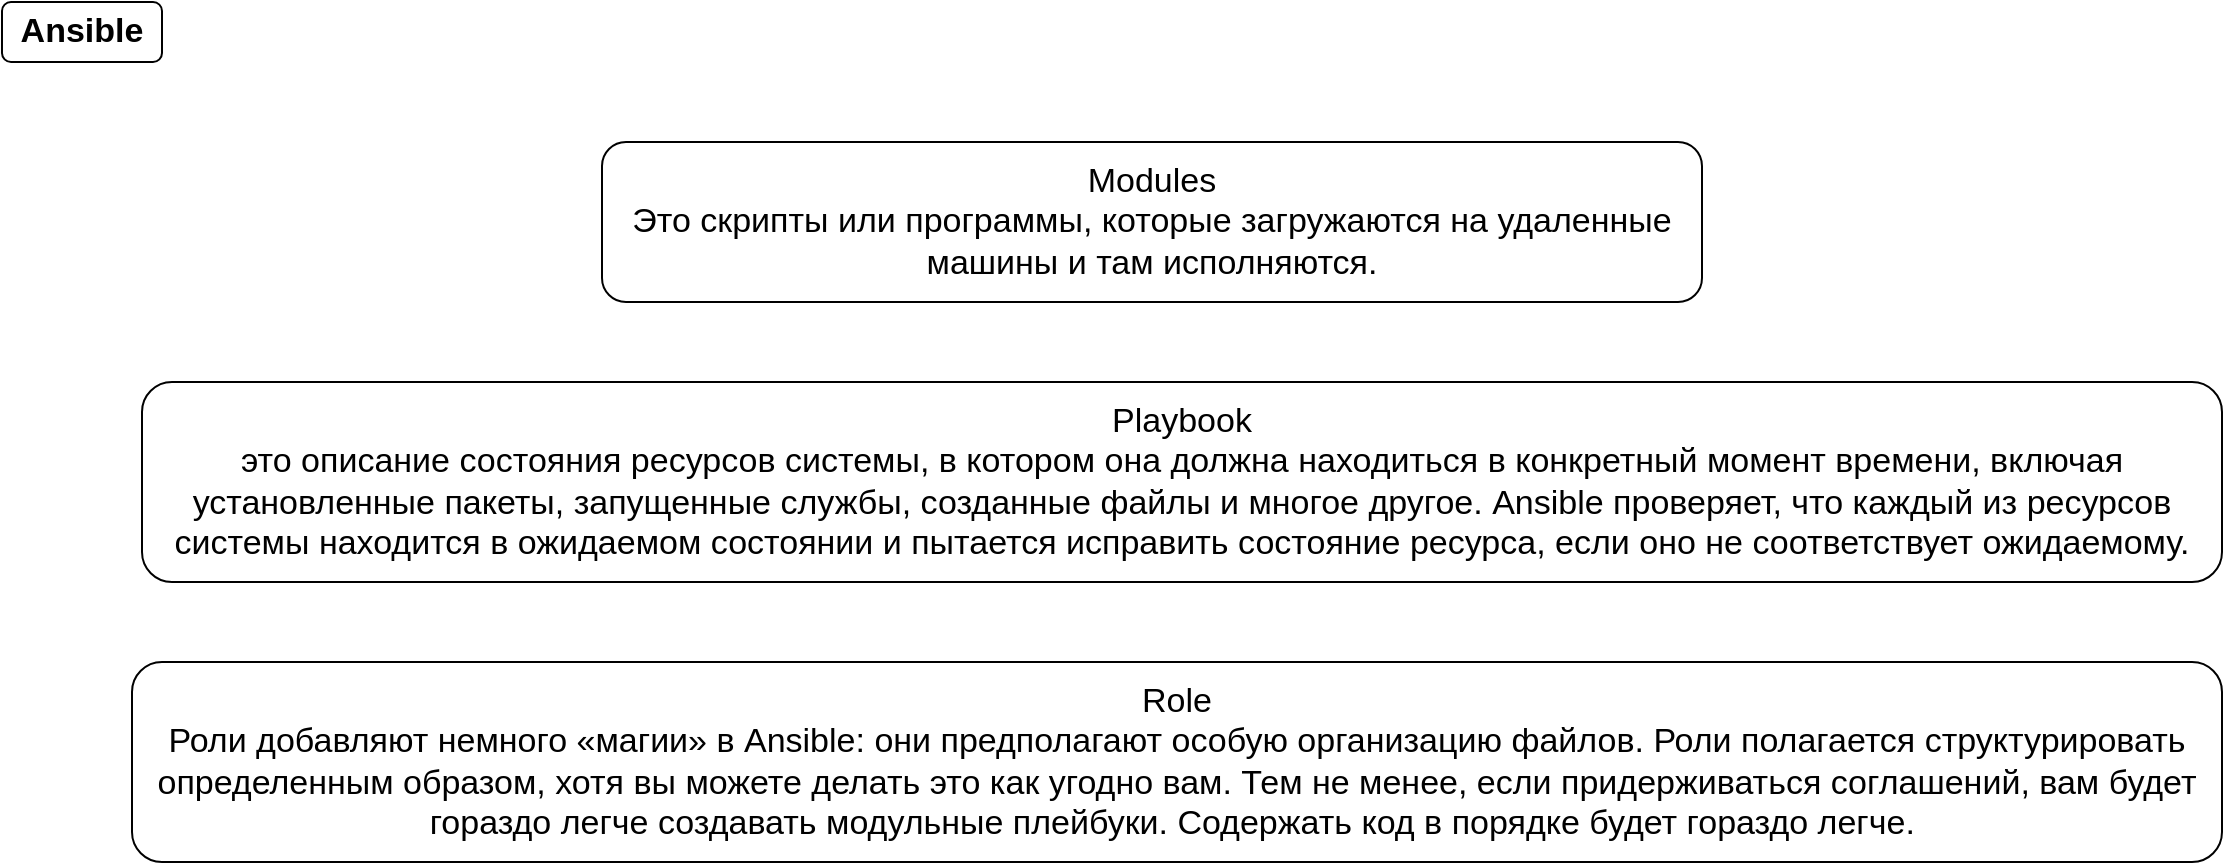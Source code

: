 <mxfile version="19.0.3" type="device"><diagram id="0olNdOTFXe80thnAppiF" name="Страница 1"><mxGraphModel dx="1422" dy="905" grid="1" gridSize="10" guides="1" tooltips="1" connect="1" arrows="1" fold="1" page="1" pageScale="1" pageWidth="1169" pageHeight="827" math="0" shadow="0"><root><mxCell id="0"/><mxCell id="1" parent="0"/><mxCell id="amsiJd50wCyq79O-5cuJ-1" value="Ansible" style="rounded=1;whiteSpace=wrap;html=1;fontStyle=1;fontSize=17;" vertex="1" parent="1"><mxGeometry x="10" y="10" width="80" height="30" as="geometry"/></mxCell><mxCell id="amsiJd50wCyq79O-5cuJ-2" value="Modules&#10;&#9;&#9;Это скрипты или программы, которые загружаются на удаленные машины и там исполняются." style="rounded=1;whiteSpace=wrap;html=1;fontSize=17;" vertex="1" parent="1"><mxGeometry x="310" y="80" width="550" height="80" as="geometry"/></mxCell><mxCell id="amsiJd50wCyq79O-5cuJ-3" value="Playbook&#10;&#9;&#9; это описание состояния ресурсов системы, в котором она должна находиться в конкретный момент времени, включая установленные пакеты, запущенные службы, созданные файлы и многое другое. Ansible проверяет, что каждый из ресурсов системы находится в ожидаемом состоянии и пытается исправить состояние ресурса, если оно не соответствует ожидаемому." style="rounded=1;whiteSpace=wrap;html=1;fontSize=17;" vertex="1" parent="1"><mxGeometry x="80" y="200" width="1040" height="100" as="geometry"/></mxCell><mxCell id="amsiJd50wCyq79O-5cuJ-4" value="&lt;div&gt;Role&lt;/div&gt;&lt;div&gt;&lt;span style=&quot;&quot;&gt;&#9;&#9;&lt;/span&gt;Роли добавляют немного «магии» в Ansible: они предполагают особую организацию файлов. Роли полагается структурировать определенным образом, хотя вы можете делать это как угодно вам. Тем не менее, если придерживаться соглашений, вам будет гораздо легче создавать модульные плейбуки. Содержать код в порядке будет гораздо легче.&amp;nbsp;&lt;/div&gt;" style="rounded=1;whiteSpace=wrap;html=1;fontSize=17;" vertex="1" parent="1"><mxGeometry x="75" y="340" width="1045" height="100" as="geometry"/></mxCell></root></mxGraphModel></diagram></mxfile>